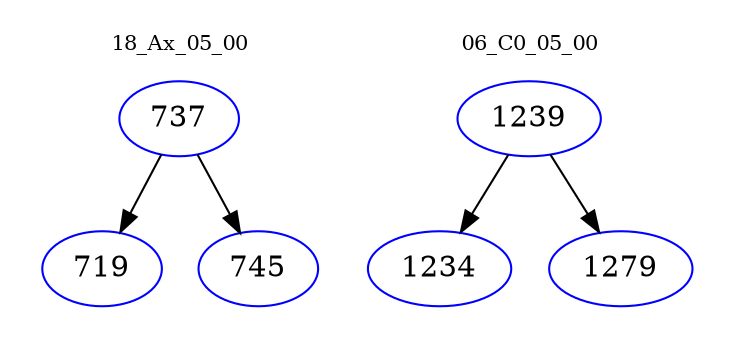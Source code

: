 digraph{
subgraph cluster_0 {
color = white
label = "18_Ax_05_00";
fontsize=10;
T0_737 [label="737", color="blue"]
T0_737 -> T0_719 [color="black"]
T0_719 [label="719", color="blue"]
T0_737 -> T0_745 [color="black"]
T0_745 [label="745", color="blue"]
}
subgraph cluster_1 {
color = white
label = "06_C0_05_00";
fontsize=10;
T1_1239 [label="1239", color="blue"]
T1_1239 -> T1_1234 [color="black"]
T1_1234 [label="1234", color="blue"]
T1_1239 -> T1_1279 [color="black"]
T1_1279 [label="1279", color="blue"]
}
}
